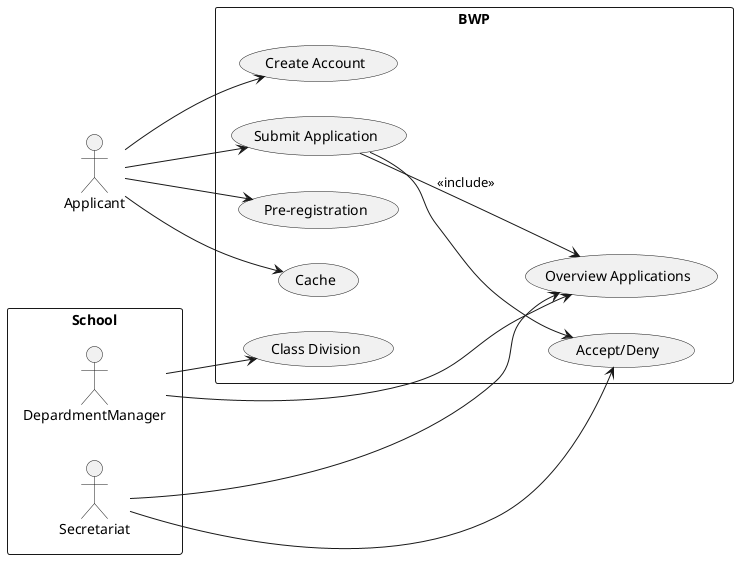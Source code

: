 @startuml
left to right direction
skinparam packageStyle rectangle

actor Applicant

package "BWP" {
    usecase "Create Account" as UC1
    usecase "Submit Application" as UC2
    usecase "Pre-registration" as UC3
    usecase "Cache" as UC4
    usecase "Overview Applications" as UC5
    usecase "Accept/Deny" as UC6
    usecase "Class Division" as UC7
}

package "School" {
    actor DepardmentManager
    actor Secretariat
}

Applicant --> UC1
Applicant --> UC2
Applicant --> UC3
Applicant --> UC4
UC2 --> UC5 : <<include>>
Secretariat --> UC6
UC2 --> UC6
DepardmentManager --> UC5
Secretariat --> UC5
DepardmentManager --> UC7

@enduml